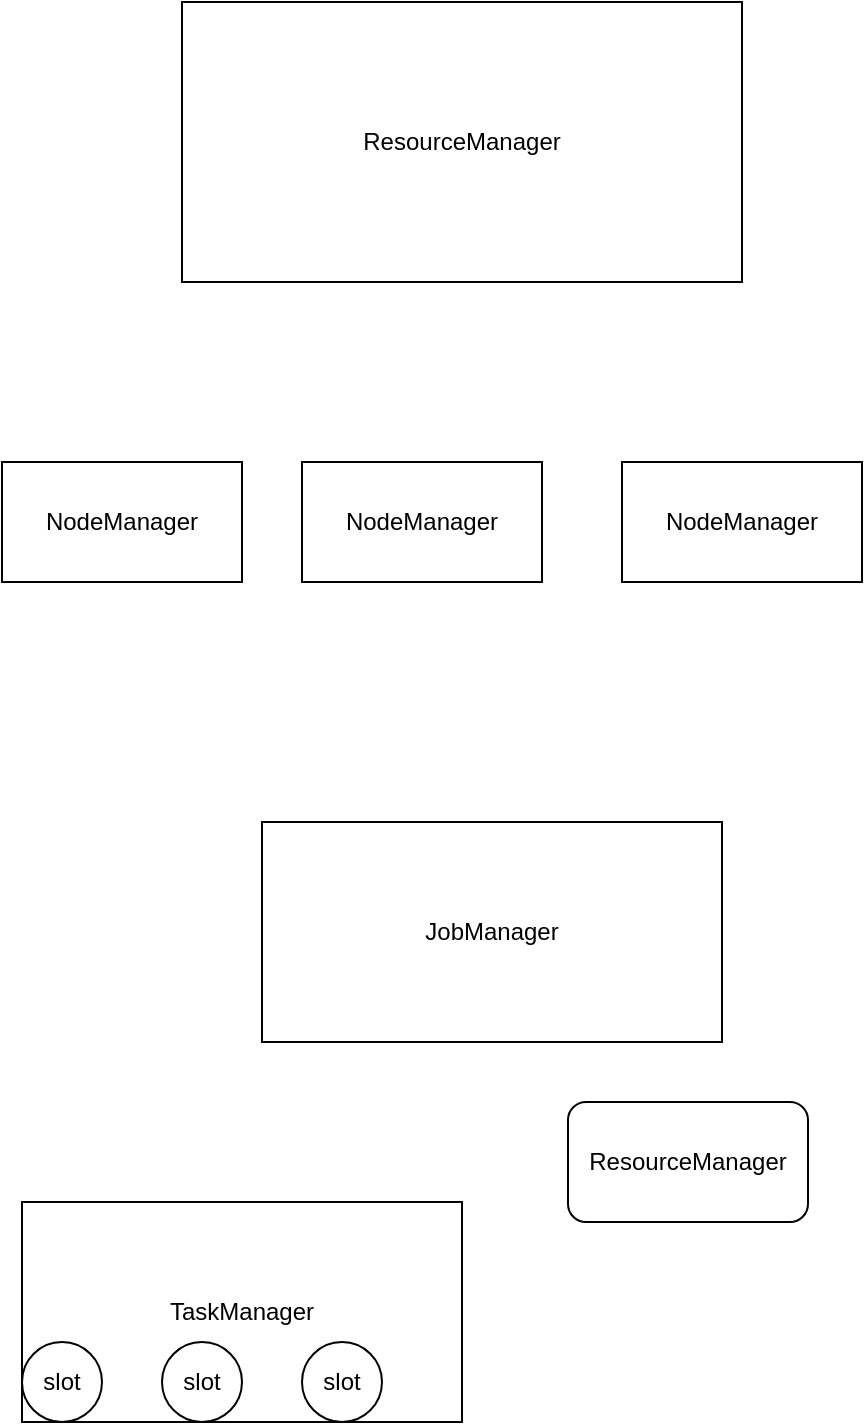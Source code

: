 <mxfile version="12.2.4"><diagram id="hora5lmDQoDDXjsN4u-n"><mxGraphModel dx="720" dy="603" grid="1" gridSize="10" guides="1" tooltips="1" connect="1" arrows="1" fold="1" page="1" pageScale="1" pageWidth="827" pageHeight="1169" math="0" shadow="0"><root><mxCell id="0"/><mxCell id="1" parent="0"/><mxCell id="2" value="ResourceManager" style="rounded=0;whiteSpace=wrap;html=1;" vertex="1" parent="1"><mxGeometry x="100" y="70" width="280" height="140" as="geometry"/></mxCell><mxCell id="3" value="NodeManager" style="rounded=0;whiteSpace=wrap;html=1;" vertex="1" parent="1"><mxGeometry x="10" y="300" width="120" height="60" as="geometry"/></mxCell><mxCell id="4" value="NodeManager" style="rounded=0;whiteSpace=wrap;html=1;" vertex="1" parent="1"><mxGeometry x="160" y="300" width="120" height="60" as="geometry"/></mxCell><mxCell id="5" value="NodeManager" style="rounded=0;whiteSpace=wrap;html=1;" vertex="1" parent="1"><mxGeometry x="320" y="300" width="120" height="60" as="geometry"/></mxCell><mxCell id="6" value="JobManager" style="rounded=0;whiteSpace=wrap;html=1;" vertex="1" parent="1"><mxGeometry x="140" y="480" width="230" height="110" as="geometry"/></mxCell><mxCell id="7" value="TaskManager" style="rounded=0;whiteSpace=wrap;html=1;" vertex="1" parent="1"><mxGeometry x="20" y="670" width="220" height="110" as="geometry"/></mxCell><mxCell id="9" value="slot" style="ellipse;whiteSpace=wrap;html=1;aspect=fixed;" vertex="1" parent="1"><mxGeometry x="20" y="740" width="40" height="40" as="geometry"/></mxCell><mxCell id="10" value="slot" style="ellipse;whiteSpace=wrap;html=1;aspect=fixed;" vertex="1" parent="1"><mxGeometry x="90" y="740" width="40" height="40" as="geometry"/></mxCell><mxCell id="11" value="slot" style="ellipse;whiteSpace=wrap;html=1;aspect=fixed;" vertex="1" parent="1"><mxGeometry x="160" y="740" width="40" height="40" as="geometry"/></mxCell><mxCell id="12" value="ResourceManager" style="rounded=1;whiteSpace=wrap;html=1;" vertex="1" parent="1"><mxGeometry x="293" y="620" width="120" height="60" as="geometry"/></mxCell></root></mxGraphModel></diagram></mxfile>